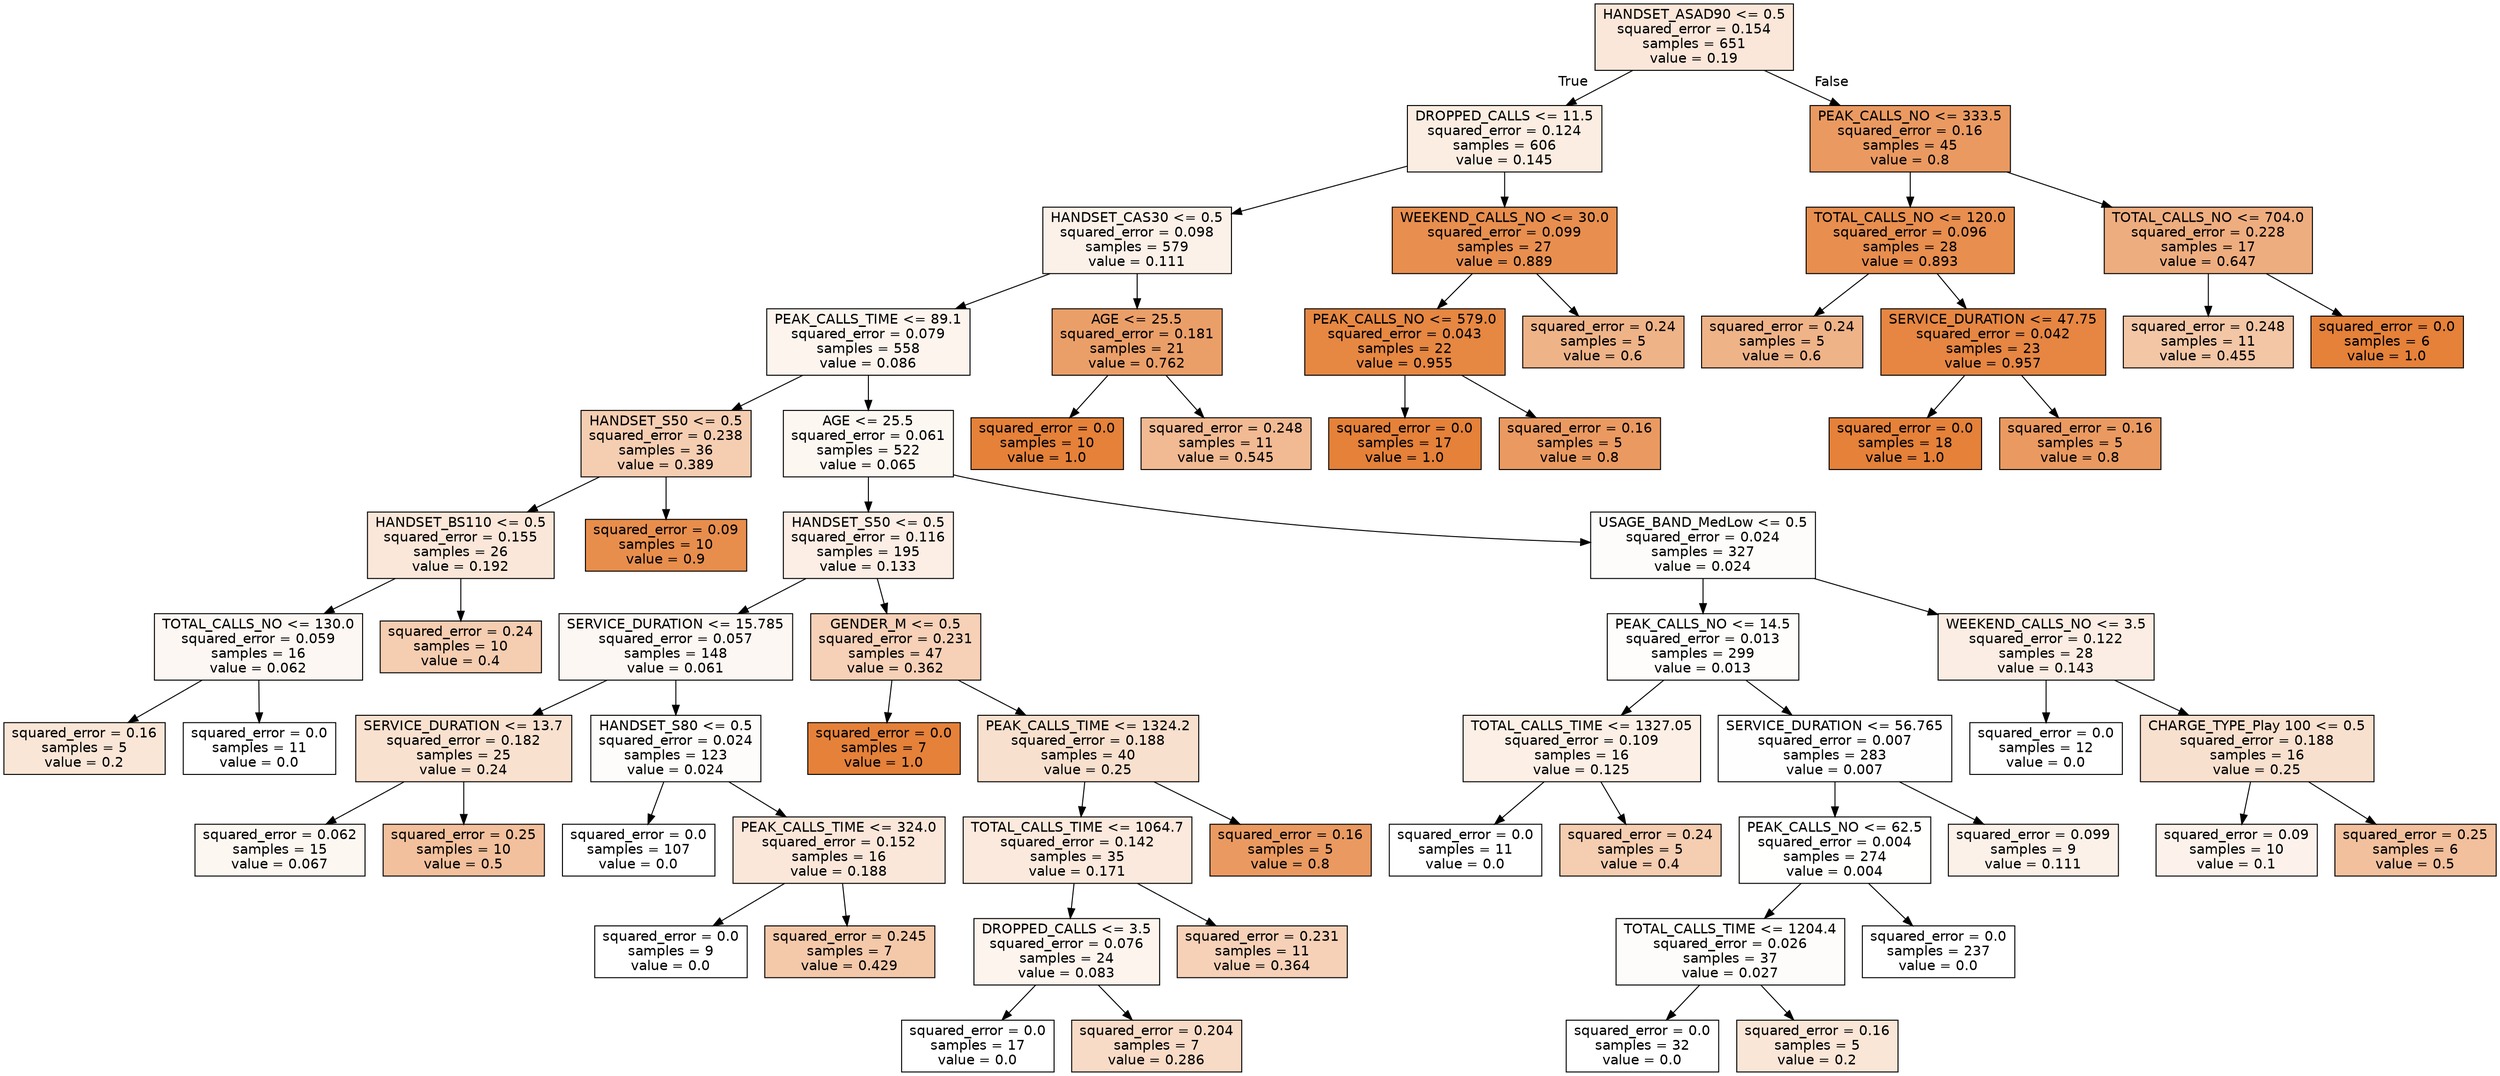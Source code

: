 digraph Tree {
node [shape=box, style="filled", color="black", fontname="helvetica"] ;
edge [fontname="helvetica"] ;
0 [label="HANDSET_ASAD90 <= 0.5\nsquared_error = 0.154\nsamples = 651\nvalue = 0.19", fillcolor="#fae7d9"] ;
1 [label="DROPPED_CALLS <= 11.5\nsquared_error = 0.124\nsamples = 606\nvalue = 0.145", fillcolor="#fbede2"] ;
0 -> 1 [labeldistance=2.5, labelangle=45, headlabel="True"] ;
2 [label="HANDSET_CAS30 <= 0.5\nsquared_error = 0.098\nsamples = 579\nvalue = 0.111", fillcolor="#fcf1e9"] ;
1 -> 2 ;
3 [label="PEAK_CALLS_TIME <= 89.1\nsquared_error = 0.079\nsamples = 558\nvalue = 0.086", fillcolor="#fdf4ee"] ;
2 -> 3 ;
4 [label="HANDSET_S50 <= 0.5\nsquared_error = 0.238\nsamples = 36\nvalue = 0.389", fillcolor="#f5ceb2"] ;
3 -> 4 ;
5 [label="HANDSET_BS110 <= 0.5\nsquared_error = 0.155\nsamples = 26\nvalue = 0.192", fillcolor="#fae7d9"] ;
4 -> 5 ;
6 [label="TOTAL_CALLS_NO <= 130.0\nsquared_error = 0.059\nsamples = 16\nvalue = 0.062", fillcolor="#fdf7f3"] ;
5 -> 6 ;
7 [label="squared_error = 0.16\nsamples = 5\nvalue = 0.2", fillcolor="#fae6d7"] ;
6 -> 7 ;
8 [label="squared_error = 0.0\nsamples = 11\nvalue = 0.0", fillcolor="#ffffff"] ;
6 -> 8 ;
9 [label="squared_error = 0.24\nsamples = 10\nvalue = 0.4", fillcolor="#f5cdb0"] ;
5 -> 9 ;
10 [label="squared_error = 0.09\nsamples = 10\nvalue = 0.9", fillcolor="#e88e4d"] ;
4 -> 10 ;
11 [label="AGE <= 25.5\nsquared_error = 0.061\nsamples = 522\nvalue = 0.065", fillcolor="#fdf7f2"] ;
3 -> 11 ;
12 [label="HANDSET_S50 <= 0.5\nsquared_error = 0.116\nsamples = 195\nvalue = 0.133", fillcolor="#fceee5"] ;
11 -> 12 ;
13 [label="SERVICE_DURATION <= 15.785\nsquared_error = 0.057\nsamples = 148\nvalue = 0.061", fillcolor="#fdf7f3"] ;
12 -> 13 ;
14 [label="SERVICE_DURATION <= 13.7\nsquared_error = 0.182\nsamples = 25\nvalue = 0.24", fillcolor="#f9e1cf"] ;
13 -> 14 ;
15 [label="squared_error = 0.062\nsamples = 15\nvalue = 0.067", fillcolor="#fdf7f2"] ;
14 -> 15 ;
16 [label="squared_error = 0.25\nsamples = 10\nvalue = 0.5", fillcolor="#f2c09c"] ;
14 -> 16 ;
17 [label="HANDSET_S80 <= 0.5\nsquared_error = 0.024\nsamples = 123\nvalue = 0.024", fillcolor="#fefcfa"] ;
13 -> 17 ;
18 [label="squared_error = 0.0\nsamples = 107\nvalue = 0.0", fillcolor="#ffffff"] ;
17 -> 18 ;
19 [label="PEAK_CALLS_TIME <= 324.0\nsquared_error = 0.152\nsamples = 16\nvalue = 0.188", fillcolor="#fae7da"] ;
17 -> 19 ;
20 [label="squared_error = 0.0\nsamples = 9\nvalue = 0.0", fillcolor="#ffffff"] ;
19 -> 20 ;
21 [label="squared_error = 0.245\nsamples = 7\nvalue = 0.429", fillcolor="#f4c9aa"] ;
19 -> 21 ;
22 [label="GENDER_M <= 0.5\nsquared_error = 0.231\nsamples = 47\nvalue = 0.362", fillcolor="#f6d1b7"] ;
12 -> 22 ;
23 [label="squared_error = 0.0\nsamples = 7\nvalue = 1.0", fillcolor="#e58139"] ;
22 -> 23 ;
24 [label="PEAK_CALLS_TIME <= 1324.2\nsquared_error = 0.188\nsamples = 40\nvalue = 0.25", fillcolor="#f8e0ce"] ;
22 -> 24 ;
25 [label="TOTAL_CALLS_TIME <= 1064.7\nsquared_error = 0.142\nsamples = 35\nvalue = 0.171", fillcolor="#fbe9dd"] ;
24 -> 25 ;
26 [label="DROPPED_CALLS <= 3.5\nsquared_error = 0.076\nsamples = 24\nvalue = 0.083", fillcolor="#fdf4ee"] ;
25 -> 26 ;
27 [label="squared_error = 0.0\nsamples = 17\nvalue = 0.0", fillcolor="#ffffff"] ;
26 -> 27 ;
28 [label="squared_error = 0.204\nsamples = 7\nvalue = 0.286", fillcolor="#f8dbc6"] ;
26 -> 28 ;
29 [label="squared_error = 0.231\nsamples = 11\nvalue = 0.364", fillcolor="#f6d1b7"] ;
25 -> 29 ;
30 [label="squared_error = 0.16\nsamples = 5\nvalue = 0.8", fillcolor="#ea9a61"] ;
24 -> 30 ;
31 [label="USAGE_BAND_MedLow <= 0.5\nsquared_error = 0.024\nsamples = 327\nvalue = 0.024", fillcolor="#fefcfa"] ;
11 -> 31 ;
32 [label="PEAK_CALLS_NO <= 14.5\nsquared_error = 0.013\nsamples = 299\nvalue = 0.013", fillcolor="#fffdfc"] ;
31 -> 32 ;
33 [label="TOTAL_CALLS_TIME <= 1327.05\nsquared_error = 0.109\nsamples = 16\nvalue = 0.125", fillcolor="#fcefe6"] ;
32 -> 33 ;
34 [label="squared_error = 0.0\nsamples = 11\nvalue = 0.0", fillcolor="#ffffff"] ;
33 -> 34 ;
35 [label="squared_error = 0.24\nsamples = 5\nvalue = 0.4", fillcolor="#f5cdb0"] ;
33 -> 35 ;
36 [label="SERVICE_DURATION <= 56.765\nsquared_error = 0.007\nsamples = 283\nvalue = 0.007", fillcolor="#fffefe"] ;
32 -> 36 ;
37 [label="PEAK_CALLS_NO <= 62.5\nsquared_error = 0.004\nsamples = 274\nvalue = 0.004", fillcolor="#fffffe"] ;
36 -> 37 ;
38 [label="TOTAL_CALLS_TIME <= 1204.4\nsquared_error = 0.026\nsamples = 37\nvalue = 0.027", fillcolor="#fefcfa"] ;
37 -> 38 ;
39 [label="squared_error = 0.0\nsamples = 32\nvalue = 0.0", fillcolor="#ffffff"] ;
38 -> 39 ;
40 [label="squared_error = 0.16\nsamples = 5\nvalue = 0.2", fillcolor="#fae6d7"] ;
38 -> 40 ;
41 [label="squared_error = 0.0\nsamples = 237\nvalue = 0.0", fillcolor="#ffffff"] ;
37 -> 41 ;
42 [label="squared_error = 0.099\nsamples = 9\nvalue = 0.111", fillcolor="#fcf1e9"] ;
36 -> 42 ;
43 [label="WEEKEND_CALLS_NO <= 3.5\nsquared_error = 0.122\nsamples = 28\nvalue = 0.143", fillcolor="#fbede3"] ;
31 -> 43 ;
44 [label="squared_error = 0.0\nsamples = 12\nvalue = 0.0", fillcolor="#ffffff"] ;
43 -> 44 ;
45 [label="CHARGE_TYPE_Play 100 <= 0.5\nsquared_error = 0.188\nsamples = 16\nvalue = 0.25", fillcolor="#f8e0ce"] ;
43 -> 45 ;
46 [label="squared_error = 0.09\nsamples = 10\nvalue = 0.1", fillcolor="#fcf2eb"] ;
45 -> 46 ;
47 [label="squared_error = 0.25\nsamples = 6\nvalue = 0.5", fillcolor="#f2c09c"] ;
45 -> 47 ;
48 [label="AGE <= 25.5\nsquared_error = 0.181\nsamples = 21\nvalue = 0.762", fillcolor="#eb9f68"] ;
2 -> 48 ;
49 [label="squared_error = 0.0\nsamples = 10\nvalue = 1.0", fillcolor="#e58139"] ;
48 -> 49 ;
50 [label="squared_error = 0.248\nsamples = 11\nvalue = 0.545", fillcolor="#f1ba93"] ;
48 -> 50 ;
51 [label="WEEKEND_CALLS_NO <= 30.0\nsquared_error = 0.099\nsamples = 27\nvalue = 0.889", fillcolor="#e88f4f"] ;
1 -> 51 ;
52 [label="PEAK_CALLS_NO <= 579.0\nsquared_error = 0.043\nsamples = 22\nvalue = 0.955", fillcolor="#e68742"] ;
51 -> 52 ;
53 [label="squared_error = 0.0\nsamples = 17\nvalue = 1.0", fillcolor="#e58139"] ;
52 -> 53 ;
54 [label="squared_error = 0.16\nsamples = 5\nvalue = 0.8", fillcolor="#ea9a61"] ;
52 -> 54 ;
55 [label="squared_error = 0.24\nsamples = 5\nvalue = 0.6", fillcolor="#efb388"] ;
51 -> 55 ;
56 [label="PEAK_CALLS_NO <= 333.5\nsquared_error = 0.16\nsamples = 45\nvalue = 0.8", fillcolor="#ea9a61"] ;
0 -> 56 [labeldistance=2.5, labelangle=-45, headlabel="False"] ;
57 [label="TOTAL_CALLS_NO <= 120.0\nsquared_error = 0.096\nsamples = 28\nvalue = 0.893", fillcolor="#e88e4e"] ;
56 -> 57 ;
58 [label="squared_error = 0.24\nsamples = 5\nvalue = 0.6", fillcolor="#efb388"] ;
57 -> 58 ;
59 [label="SERVICE_DURATION <= 47.75\nsquared_error = 0.042\nsamples = 23\nvalue = 0.957", fillcolor="#e68642"] ;
57 -> 59 ;
60 [label="squared_error = 0.0\nsamples = 18\nvalue = 1.0", fillcolor="#e58139"] ;
59 -> 60 ;
61 [label="squared_error = 0.16\nsamples = 5\nvalue = 0.8", fillcolor="#ea9a61"] ;
59 -> 61 ;
62 [label="TOTAL_CALLS_NO <= 704.0\nsquared_error = 0.228\nsamples = 17\nvalue = 0.647", fillcolor="#eead7f"] ;
56 -> 62 ;
63 [label="squared_error = 0.248\nsamples = 11\nvalue = 0.455", fillcolor="#f3c6a5"] ;
62 -> 63 ;
64 [label="squared_error = 0.0\nsamples = 6\nvalue = 1.0", fillcolor="#e58139"] ;
62 -> 64 ;
}
